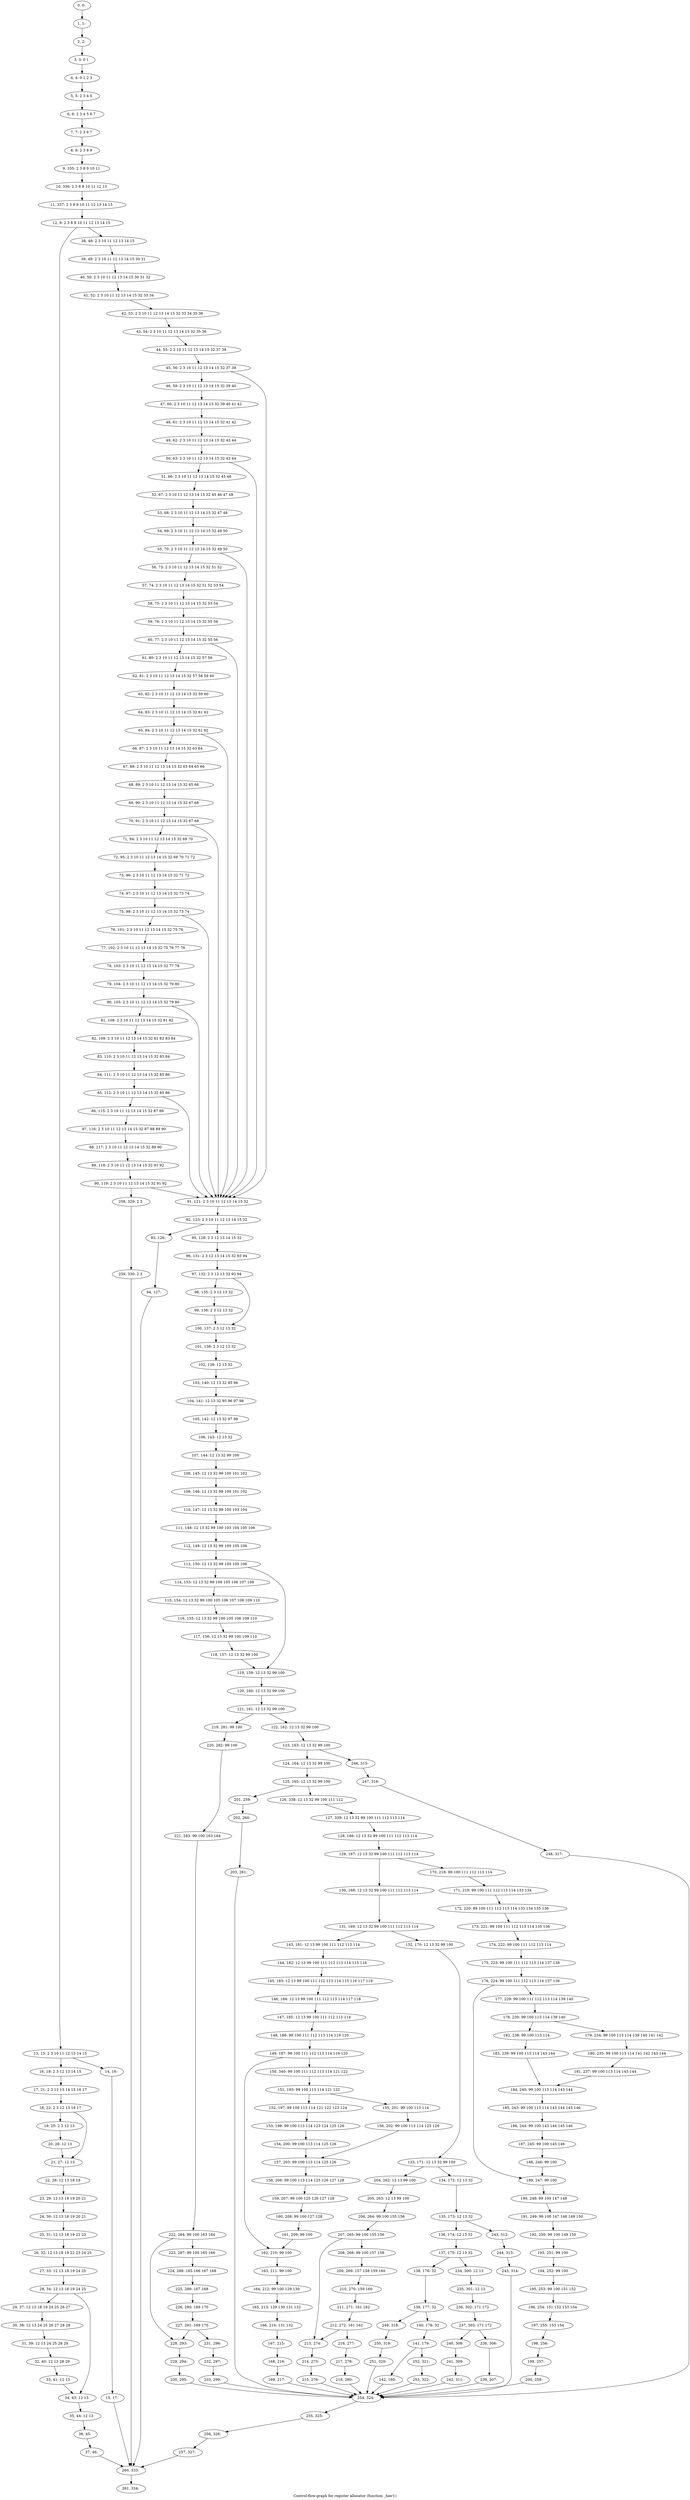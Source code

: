 digraph G {
graph [label="Control-flow-graph for register allocator (function _hier1)"]
0[label="0, 0: "];
1[label="1, 1: "];
2[label="2, 2: "];
3[label="3, 3: 0 1 "];
4[label="4, 4: 0 1 2 3 "];
5[label="5, 5: 2 3 4 5 "];
6[label="6, 6: 2 3 4 5 6 7 "];
7[label="7, 7: 2 3 6 7 "];
8[label="8, 8: 2 3 8 9 "];
9[label="9, 335: 2 3 8 9 10 11 "];
10[label="10, 336: 2 3 8 9 10 11 12 13 "];
11[label="11, 337: 2 3 8 9 10 11 12 13 14 15 "];
12[label="12, 9: 2 3 8 9 10 11 12 13 14 15 "];
13[label="13, 13: 2 3 10 11 12 13 14 15 "];
14[label="14, 16: "];
15[label="15, 17: "];
16[label="16, 18: 2 3 12 13 14 15 "];
17[label="17, 21: 2 3 12 13 14 15 16 17 "];
18[label="18, 22: 2 3 12 13 16 17 "];
19[label="19, 25: 2 3 12 13 "];
20[label="20, 26: 12 13 "];
21[label="21, 27: 12 13 "];
22[label="22, 28: 12 13 18 19 "];
23[label="23, 29: 12 13 18 19 20 21 "];
24[label="24, 30: 12 13 18 19 20 21 "];
25[label="25, 31: 12 13 18 19 22 23 "];
26[label="26, 32: 12 13 18 19 22 23 24 25 "];
27[label="27, 33: 12 13 18 19 24 25 "];
28[label="28, 34: 12 13 18 19 24 25 "];
29[label="29, 37: 12 13 18 19 24 25 26 27 "];
30[label="30, 38: 12 13 24 25 26 27 28 29 "];
31[label="31, 39: 12 13 24 25 28 29 "];
32[label="32, 40: 12 13 28 29 "];
33[label="33, 41: 12 13 "];
34[label="34, 43: 12 13 "];
35[label="35, 44: 12 13 "];
36[label="36, 45: "];
37[label="37, 46: "];
38[label="38, 48: 2 3 10 11 12 13 14 15 "];
39[label="39, 49: 2 3 10 11 12 13 14 15 30 31 "];
40[label="40, 50: 2 3 10 11 12 13 14 15 30 31 32 "];
41[label="41, 52: 2 3 10 11 12 13 14 15 32 33 34 "];
42[label="42, 53: 2 3 10 11 12 13 14 15 32 33 34 35 36 "];
43[label="43, 54: 2 3 10 11 12 13 14 15 32 35 36 "];
44[label="44, 55: 2 3 10 11 12 13 14 15 32 37 38 "];
45[label="45, 56: 2 3 10 11 12 13 14 15 32 37 38 "];
46[label="46, 59: 2 3 10 11 12 13 14 15 32 39 40 "];
47[label="47, 60: 2 3 10 11 12 13 14 15 32 39 40 41 42 "];
48[label="48, 61: 2 3 10 11 12 13 14 15 32 41 42 "];
49[label="49, 62: 2 3 10 11 12 13 14 15 32 43 44 "];
50[label="50, 63: 2 3 10 11 12 13 14 15 32 43 44 "];
51[label="51, 66: 2 3 10 11 12 13 14 15 32 45 46 "];
52[label="52, 67: 2 3 10 11 12 13 14 15 32 45 46 47 48 "];
53[label="53, 68: 2 3 10 11 12 13 14 15 32 47 48 "];
54[label="54, 69: 2 3 10 11 12 13 14 15 32 49 50 "];
55[label="55, 70: 2 3 10 11 12 13 14 15 32 49 50 "];
56[label="56, 73: 2 3 10 11 12 13 14 15 32 51 52 "];
57[label="57, 74: 2 3 10 11 12 13 14 15 32 51 52 53 54 "];
58[label="58, 75: 2 3 10 11 12 13 14 15 32 53 54 "];
59[label="59, 76: 2 3 10 11 12 13 14 15 32 55 56 "];
60[label="60, 77: 2 3 10 11 12 13 14 15 32 55 56 "];
61[label="61, 80: 2 3 10 11 12 13 14 15 32 57 58 "];
62[label="62, 81: 2 3 10 11 12 13 14 15 32 57 58 59 60 "];
63[label="63, 82: 2 3 10 11 12 13 14 15 32 59 60 "];
64[label="64, 83: 2 3 10 11 12 13 14 15 32 61 62 "];
65[label="65, 84: 2 3 10 11 12 13 14 15 32 61 62 "];
66[label="66, 87: 2 3 10 11 12 13 14 15 32 63 64 "];
67[label="67, 88: 2 3 10 11 12 13 14 15 32 63 64 65 66 "];
68[label="68, 89: 2 3 10 11 12 13 14 15 32 65 66 "];
69[label="69, 90: 2 3 10 11 12 13 14 15 32 67 68 "];
70[label="70, 91: 2 3 10 11 12 13 14 15 32 67 68 "];
71[label="71, 94: 2 3 10 11 12 13 14 15 32 69 70 "];
72[label="72, 95: 2 3 10 11 12 13 14 15 32 69 70 71 72 "];
73[label="73, 96: 2 3 10 11 12 13 14 15 32 71 72 "];
74[label="74, 97: 2 3 10 11 12 13 14 15 32 73 74 "];
75[label="75, 98: 2 3 10 11 12 13 14 15 32 73 74 "];
76[label="76, 101: 2 3 10 11 12 13 14 15 32 75 76 "];
77[label="77, 102: 2 3 10 11 12 13 14 15 32 75 76 77 78 "];
78[label="78, 103: 2 3 10 11 12 13 14 15 32 77 78 "];
79[label="79, 104: 2 3 10 11 12 13 14 15 32 79 80 "];
80[label="80, 105: 2 3 10 11 12 13 14 15 32 79 80 "];
81[label="81, 108: 2 3 10 11 12 13 14 15 32 81 82 "];
82[label="82, 109: 2 3 10 11 12 13 14 15 32 81 82 83 84 "];
83[label="83, 110: 2 3 10 11 12 13 14 15 32 83 84 "];
84[label="84, 111: 2 3 10 11 12 13 14 15 32 85 86 "];
85[label="85, 112: 2 3 10 11 12 13 14 15 32 85 86 "];
86[label="86, 115: 2 3 10 11 12 13 14 15 32 87 88 "];
87[label="87, 116: 2 3 10 11 12 13 14 15 32 87 88 89 90 "];
88[label="88, 117: 2 3 10 11 12 13 14 15 32 89 90 "];
89[label="89, 118: 2 3 10 11 12 13 14 15 32 91 92 "];
90[label="90, 119: 2 3 10 11 12 13 14 15 32 91 92 "];
91[label="91, 121: 2 3 10 11 12 13 14 15 32 "];
92[label="92, 123: 2 3 10 11 12 13 14 15 32 "];
93[label="93, 126: "];
94[label="94, 127: "];
95[label="95, 128: 2 3 12 13 14 15 32 "];
96[label="96, 131: 2 3 12 13 14 15 32 93 94 "];
97[label="97, 132: 2 3 12 13 32 93 94 "];
98[label="98, 135: 2 3 12 13 32 "];
99[label="99, 136: 2 3 12 13 32 "];
100[label="100, 137: 2 3 12 13 32 "];
101[label="101, 138: 2 3 12 13 32 "];
102[label="102, 139: 12 13 32 "];
103[label="103, 140: 12 13 32 95 96 "];
104[label="104, 141: 12 13 32 95 96 97 98 "];
105[label="105, 142: 12 13 32 97 98 "];
106[label="106, 143: 12 13 32 "];
107[label="107, 144: 12 13 32 99 100 "];
108[label="108, 145: 12 13 32 99 100 101 102 "];
109[label="109, 146: 12 13 32 99 100 101 102 "];
110[label="110, 147: 12 13 32 99 100 103 104 "];
111[label="111, 148: 12 13 32 99 100 103 104 105 106 "];
112[label="112, 149: 12 13 32 99 100 105 106 "];
113[label="113, 150: 12 13 32 99 100 105 106 "];
114[label="114, 153: 12 13 32 99 100 105 106 107 108 "];
115[label="115, 154: 12 13 32 99 100 105 106 107 108 109 110 "];
116[label="116, 155: 12 13 32 99 100 105 106 109 110 "];
117[label="117, 156: 12 13 32 99 100 109 110 "];
118[label="118, 157: 12 13 32 99 100 "];
119[label="119, 159: 12 13 32 99 100 "];
120[label="120, 160: 12 13 32 99 100 "];
121[label="121, 161: 12 13 32 99 100 "];
122[label="122, 162: 12 13 32 99 100 "];
123[label="123, 163: 12 13 32 99 100 "];
124[label="124, 164: 12 13 32 99 100 "];
125[label="125, 165: 12 13 32 99 100 "];
126[label="126, 338: 12 13 32 99 100 111 112 "];
127[label="127, 339: 12 13 32 99 100 111 112 113 114 "];
128[label="128, 166: 12 13 32 99 100 111 112 113 114 "];
129[label="129, 167: 12 13 32 99 100 111 112 113 114 "];
130[label="130, 168: 12 13 32 99 100 111 112 113 114 "];
131[label="131, 169: 12 13 32 99 100 111 112 113 114 "];
132[label="132, 170: 12 13 32 99 100 "];
133[label="133, 171: 12 13 32 99 100 "];
134[label="134, 172: 12 13 32 "];
135[label="135, 173: 12 13 32 "];
136[label="136, 174: 12 13 32 "];
137[label="137, 175: 12 13 32 "];
138[label="138, 176: 32 "];
139[label="139, 177: 32 "];
140[label="140, 178: 32 "];
141[label="141, 179: "];
142[label="142, 180: "];
143[label="143, 181: 12 13 99 100 111 112 113 114 "];
144[label="144, 182: 12 13 99 100 111 112 113 114 115 116 "];
145[label="145, 183: 12 13 99 100 111 112 113 114 115 116 117 118 "];
146[label="146, 184: 12 13 99 100 111 112 113 114 117 118 "];
147[label="147, 185: 12 13 99 100 111 112 113 114 "];
148[label="148, 186: 99 100 111 112 113 114 119 120 "];
149[label="149, 187: 99 100 111 112 113 114 119 120 "];
150[label="150, 340: 99 100 111 112 113 114 121 122 "];
151[label="151, 193: 99 100 113 114 121 122 "];
152[label="152, 197: 99 100 113 114 121 122 123 124 "];
153[label="153, 198: 99 100 113 114 123 124 125 126 "];
154[label="154, 200: 99 100 113 114 125 126 "];
155[label="155, 201: 99 100 113 114 "];
156[label="156, 202: 99 100 113 114 125 126 "];
157[label="157, 203: 99 100 113 114 125 126 "];
158[label="158, 206: 99 100 113 114 125 126 127 128 "];
159[label="159, 207: 99 100 125 126 127 128 "];
160[label="160, 208: 99 100 127 128 "];
161[label="161, 209: 99 100 "];
162[label="162, 210: 99 100 "];
163[label="163, 211: 99 100 "];
164[label="164, 212: 99 100 129 130 "];
165[label="165, 213: 129 130 131 132 "];
166[label="166, 214: 131 132 "];
167[label="167, 215: "];
168[label="168, 216: "];
169[label="169, 217: "];
170[label="170, 218: 99 100 111 112 113 114 "];
171[label="171, 219: 99 100 111 112 113 114 133 134 "];
172[label="172, 220: 99 100 111 112 113 114 133 134 135 136 "];
173[label="173, 221: 99 100 111 112 113 114 135 136 "];
174[label="174, 222: 99 100 111 112 113 114 "];
175[label="175, 223: 99 100 111 112 113 114 137 138 "];
176[label="176, 224: 99 100 111 112 113 114 137 138 "];
177[label="177, 229: 99 100 111 112 113 114 139 140 "];
178[label="178, 230: 99 100 113 114 139 140 "];
179[label="179, 234: 99 100 113 114 139 140 141 142 "];
180[label="180, 235: 99 100 113 114 141 142 143 144 "];
181[label="181, 237: 99 100 113 114 143 144 "];
182[label="182, 238: 99 100 113 114 "];
183[label="183, 239: 99 100 113 114 143 144 "];
184[label="184, 240: 99 100 113 114 143 144 "];
185[label="185, 243: 99 100 113 114 143 144 145 146 "];
186[label="186, 244: 99 100 143 144 145 146 "];
187[label="187, 245: 99 100 145 146 "];
188[label="188, 246: 99 100 "];
189[label="189, 247: 99 100 "];
190[label="190, 248: 99 100 147 148 "];
191[label="191, 249: 99 100 147 148 149 150 "];
192[label="192, 250: 99 100 149 150 "];
193[label="193, 251: 99 100 "];
194[label="194, 252: 99 100 "];
195[label="195, 253: 99 100 151 152 "];
196[label="196, 254: 151 152 153 154 "];
197[label="197, 255: 153 154 "];
198[label="198, 256: "];
199[label="199, 257: "];
200[label="200, 258: "];
201[label="201, 259: "];
202[label="202, 260: "];
203[label="203, 261: "];
204[label="204, 262: 12 13 99 100 "];
205[label="205, 263: 12 13 99 100 "];
206[label="206, 264: 99 100 155 156 "];
207[label="207, 265: 99 100 155 156 "];
208[label="208, 268: 99 100 157 158 "];
209[label="209, 269: 157 158 159 160 "];
210[label="210, 270: 159 160 "];
211[label="211, 271: 161 162 "];
212[label="212, 272: 161 162 "];
213[label="213, 274: "];
214[label="214, 275: "];
215[label="215, 276: "];
216[label="216, 277: "];
217[label="217, 278: "];
218[label="218, 280: "];
219[label="219, 281: 99 100 "];
220[label="220, 282: 99 100 "];
221[label="221, 283: 99 100 163 164 "];
222[label="222, 284: 99 100 163 164 "];
223[label="223, 287: 99 100 165 166 "];
224[label="224, 288: 165 166 167 168 "];
225[label="225, 289: 167 168 "];
226[label="226, 290: 169 170 "];
227[label="227, 291: 169 170 "];
228[label="228, 293: "];
229[label="229, 294: "];
230[label="230, 295: "];
231[label="231, 296: "];
232[label="232, 297: "];
233[label="233, 299: "];
234[label="234, 300: 12 13 "];
235[label="235, 301: 12 13 "];
236[label="236, 302: 171 172 "];
237[label="237, 303: 171 172 "];
238[label="238, 306: "];
239[label="239, 307: "];
240[label="240, 308: "];
241[label="241, 309: "];
242[label="242, 311: "];
243[label="243, 312: "];
244[label="244, 313: "];
245[label="245, 314: "];
246[label="246, 315: "];
247[label="247, 316: "];
248[label="248, 317: "];
249[label="249, 318: "];
250[label="250, 319: "];
251[label="251, 320: "];
252[label="252, 321: "];
253[label="253, 322: "];
254[label="254, 324: "];
255[label="255, 325: "];
256[label="256, 326: "];
257[label="257, 327: "];
258[label="258, 329: 2 3 "];
259[label="259, 330: 2 3 "];
260[label="260, 333: "];
261[label="261, 334: "];
0->1 ;
1->2 ;
2->3 ;
3->4 ;
4->5 ;
5->6 ;
6->7 ;
7->8 ;
8->9 ;
9->10 ;
10->11 ;
11->12 ;
12->13 ;
12->38 ;
13->14 ;
13->16 ;
14->15 ;
15->260 ;
16->17 ;
17->18 ;
18->19 ;
18->21 ;
19->20 ;
20->21 ;
21->22 ;
22->23 ;
23->24 ;
24->25 ;
25->26 ;
26->27 ;
27->28 ;
28->29 ;
28->34 ;
29->30 ;
30->31 ;
31->32 ;
32->33 ;
33->34 ;
34->35 ;
35->36 ;
36->37 ;
37->260 ;
38->39 ;
39->40 ;
40->41 ;
41->42 ;
42->43 ;
43->44 ;
44->45 ;
45->46 ;
45->91 ;
46->47 ;
47->48 ;
48->49 ;
49->50 ;
50->51 ;
50->91 ;
51->52 ;
52->53 ;
53->54 ;
54->55 ;
55->56 ;
55->91 ;
56->57 ;
57->58 ;
58->59 ;
59->60 ;
60->61 ;
60->91 ;
61->62 ;
62->63 ;
63->64 ;
64->65 ;
65->66 ;
65->91 ;
66->67 ;
67->68 ;
68->69 ;
69->70 ;
70->71 ;
70->91 ;
71->72 ;
72->73 ;
73->74 ;
74->75 ;
75->76 ;
75->91 ;
76->77 ;
77->78 ;
78->79 ;
79->80 ;
80->81 ;
80->91 ;
81->82 ;
82->83 ;
83->84 ;
84->85 ;
85->86 ;
85->91 ;
86->87 ;
87->88 ;
88->89 ;
89->90 ;
90->91 ;
90->258 ;
91->92 ;
92->93 ;
92->95 ;
93->94 ;
94->260 ;
95->96 ;
96->97 ;
97->98 ;
97->100 ;
98->99 ;
99->100 ;
100->101 ;
101->102 ;
102->103 ;
103->104 ;
104->105 ;
105->106 ;
106->107 ;
107->108 ;
108->109 ;
109->110 ;
110->111 ;
111->112 ;
112->113 ;
113->114 ;
113->119 ;
114->115 ;
115->116 ;
116->117 ;
117->118 ;
118->119 ;
119->120 ;
120->121 ;
121->122 ;
121->219 ;
122->123 ;
123->124 ;
123->246 ;
124->125 ;
125->126 ;
125->201 ;
126->127 ;
127->128 ;
128->129 ;
129->130 ;
129->170 ;
130->131 ;
131->132 ;
131->143 ;
132->133 ;
133->134 ;
133->204 ;
134->135 ;
135->136 ;
135->243 ;
136->137 ;
137->138 ;
137->234 ;
138->139 ;
139->140 ;
139->249 ;
140->141 ;
141->142 ;
141->252 ;
142->254 ;
143->144 ;
144->145 ;
145->146 ;
146->147 ;
147->148 ;
148->149 ;
149->150 ;
149->162 ;
150->151 ;
151->152 ;
151->155 ;
152->153 ;
153->154 ;
154->157 ;
155->156 ;
156->157 ;
157->158 ;
158->159 ;
159->160 ;
160->161 ;
161->162 ;
162->163 ;
163->164 ;
164->165 ;
165->166 ;
166->167 ;
167->168 ;
168->169 ;
169->254 ;
170->171 ;
171->172 ;
172->173 ;
173->174 ;
174->175 ;
175->176 ;
176->177 ;
176->189 ;
177->178 ;
178->179 ;
178->182 ;
179->180 ;
180->181 ;
181->184 ;
182->183 ;
183->184 ;
184->185 ;
185->186 ;
186->187 ;
187->188 ;
188->189 ;
189->190 ;
190->191 ;
191->192 ;
192->193 ;
193->194 ;
194->195 ;
195->196 ;
196->197 ;
197->198 ;
198->199 ;
199->200 ;
200->254 ;
201->202 ;
202->203 ;
203->254 ;
204->205 ;
205->206 ;
206->207 ;
207->208 ;
207->213 ;
208->209 ;
209->210 ;
210->211 ;
211->212 ;
212->213 ;
212->216 ;
213->214 ;
214->215 ;
215->254 ;
216->217 ;
217->218 ;
218->254 ;
219->220 ;
220->221 ;
221->222 ;
222->223 ;
222->228 ;
223->224 ;
224->225 ;
225->226 ;
226->227 ;
227->228 ;
227->231 ;
228->229 ;
229->230 ;
230->254 ;
231->232 ;
232->233 ;
233->254 ;
234->235 ;
235->236 ;
236->237 ;
237->238 ;
237->240 ;
238->239 ;
239->254 ;
240->241 ;
241->242 ;
242->254 ;
243->244 ;
244->245 ;
245->254 ;
246->247 ;
247->248 ;
248->254 ;
249->250 ;
250->251 ;
251->254 ;
252->253 ;
253->254 ;
254->255 ;
255->256 ;
256->257 ;
257->260 ;
258->259 ;
259->260 ;
260->261 ;
}
